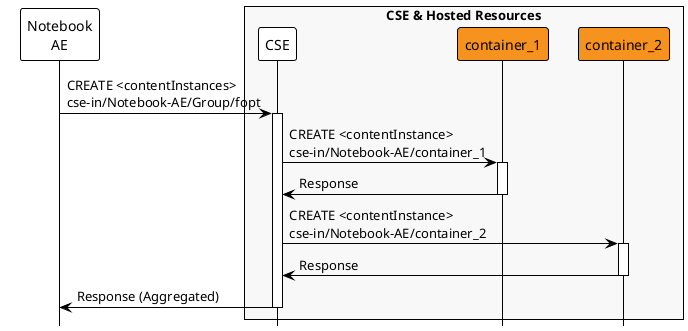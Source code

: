 @startuml
hide footbox
!theme plain
skinparam backgroundcolor transparent

' Turquoise #668c97
' Orange #F6921E

participant "Notebook\nAE" as AE 
box "CSE & Hosted Resources" #f8f8f8
participant "CSE" as CSE 
participant "container_1" as container_1 #F6921E
participant "container_2" as container_2 #F6921E
end box

AE -> CSE ++: CREATE <contentInstances>\ncse-in/Notebook-AE/Group/fopt
CSE -> container_1 ++: CREATE <contentInstance>\ncse-in/Notebook-AE/container_1
CSE <- container_1 --: Response
CSE -> container_2 ++: CREATE <contentInstance>\ncse-in/Notebook-AE/container_2
CSE <- container_2 --: Response
AE <- CSE --: Response (Aggregated)

@enduml